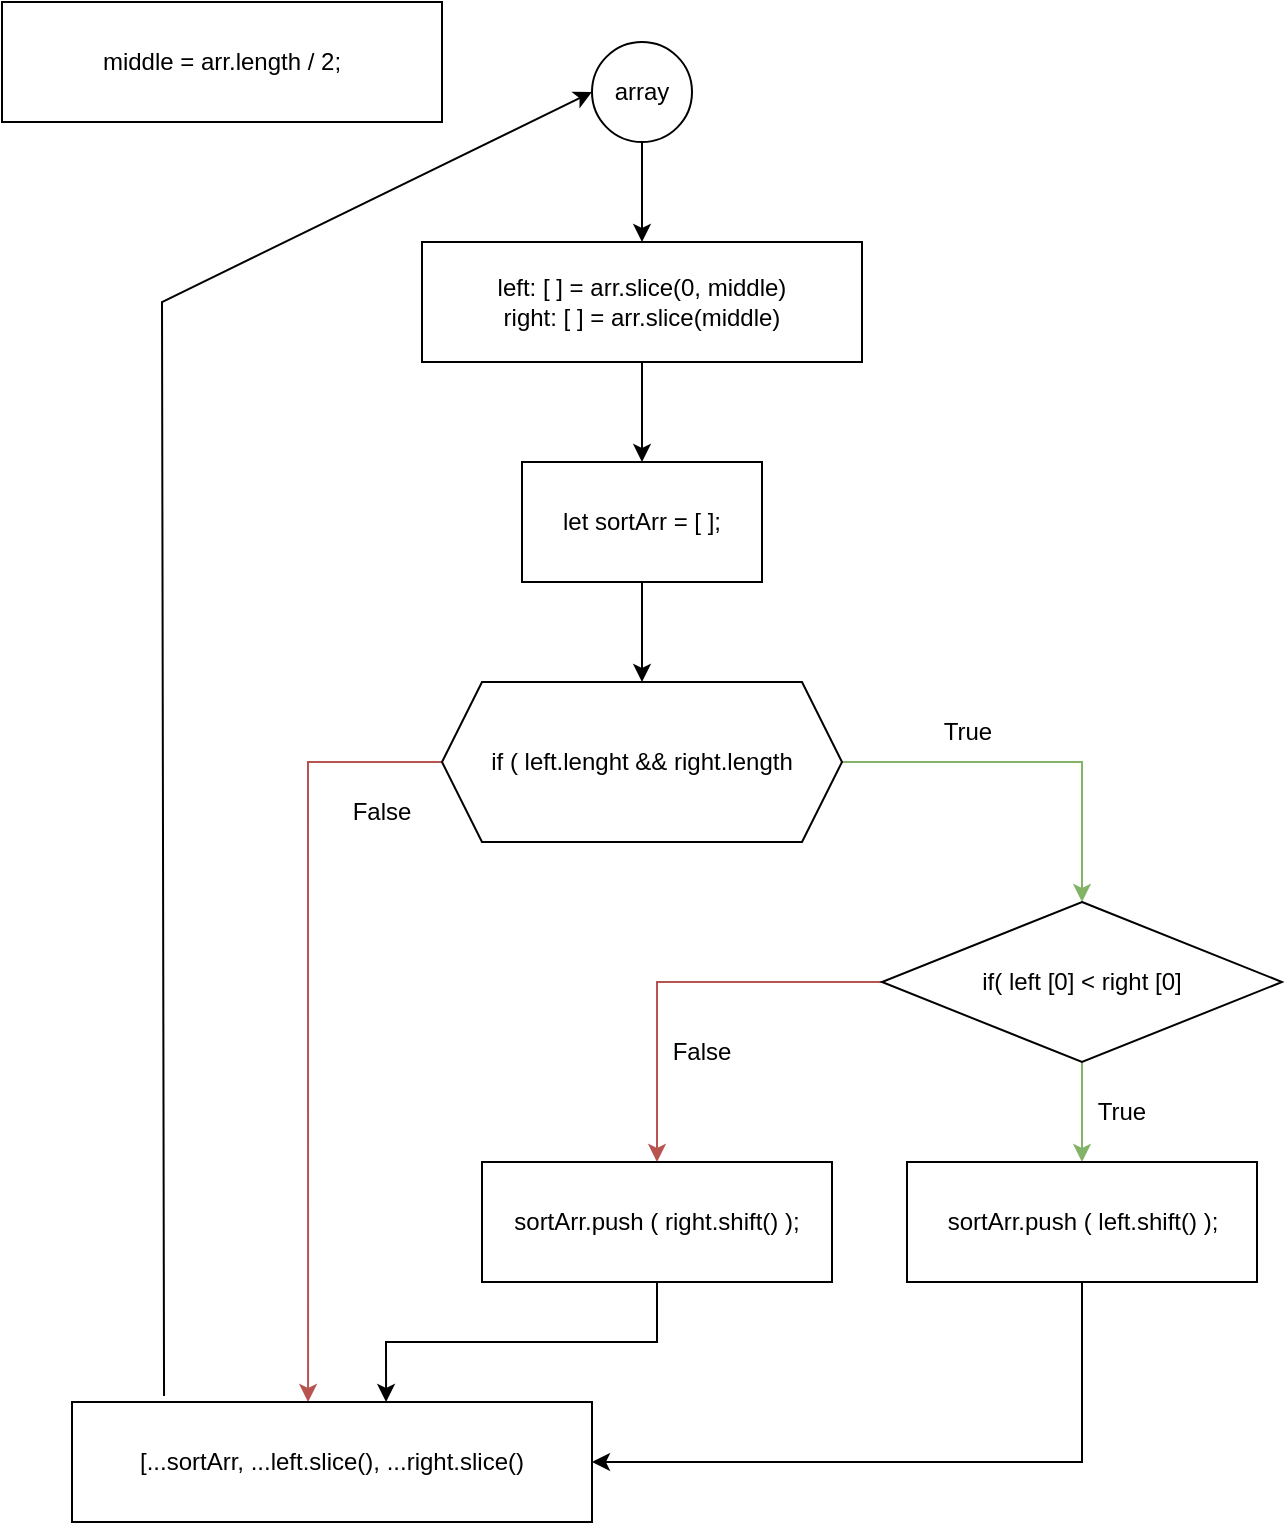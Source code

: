 <mxfile version="20.8.16" type="device"><diagram name="Page-1" id="j8PlONBv0DyaQ2b3srlp"><mxGraphModel dx="1114" dy="600" grid="1" gridSize="10" guides="1" tooltips="1" connect="1" arrows="1" fold="1" page="1" pageScale="1" pageWidth="700" pageHeight="1000" math="0" shadow="0"><root><mxCell id="0"/><mxCell id="1" parent="0"/><mxCell id="ixdfBdf2N9b5FaEj4dhL-3" value="" style="edgeStyle=orthogonalEdgeStyle;rounded=0;orthogonalLoop=1;jettySize=auto;html=1;" edge="1" parent="1" source="ixdfBdf2N9b5FaEj4dhL-1" target="ixdfBdf2N9b5FaEj4dhL-2"><mxGeometry relative="1" as="geometry"/></mxCell><mxCell id="ixdfBdf2N9b5FaEj4dhL-1" value="array" style="ellipse;whiteSpace=wrap;html=1;aspect=fixed;strokeWidth=1;labelBackgroundColor=none;" vertex="1" parent="1"><mxGeometry x="325" y="40" width="50" height="50" as="geometry"/></mxCell><mxCell id="ixdfBdf2N9b5FaEj4dhL-12" value="" style="edgeStyle=orthogonalEdgeStyle;rounded=0;orthogonalLoop=1;jettySize=auto;html=1;" edge="1" parent="1" source="ixdfBdf2N9b5FaEj4dhL-2" target="ixdfBdf2N9b5FaEj4dhL-10"><mxGeometry relative="1" as="geometry"/></mxCell><mxCell id="ixdfBdf2N9b5FaEj4dhL-2" value="left: [ ] = arr.slice(0, middle)&lt;br&gt;right: [ ] = arr.slice(middle)" style="rounded=0;whiteSpace=wrap;html=1;" vertex="1" parent="1"><mxGeometry x="240" y="140" width="220" height="60" as="geometry"/></mxCell><mxCell id="ixdfBdf2N9b5FaEj4dhL-4" value="middle = arr.length / 2;" style="rounded=0;whiteSpace=wrap;html=1;" vertex="1" parent="1"><mxGeometry x="30" y="20" width="220" height="60" as="geometry"/></mxCell><mxCell id="ixdfBdf2N9b5FaEj4dhL-14" style="edgeStyle=orthogonalEdgeStyle;rounded=0;orthogonalLoop=1;jettySize=auto;html=1;fillColor=#d5e8d4;strokeColor=#82b366;" edge="1" parent="1" source="ixdfBdf2N9b5FaEj4dhL-6" target="ixdfBdf2N9b5FaEj4dhL-8"><mxGeometry relative="1" as="geometry"/></mxCell><mxCell id="ixdfBdf2N9b5FaEj4dhL-27" style="edgeStyle=orthogonalEdgeStyle;rounded=0;orthogonalLoop=1;jettySize=auto;html=1;entryX=0.454;entryY=0;entryDx=0;entryDy=0;entryPerimeter=0;fillColor=#f8cecc;strokeColor=#b85450;" edge="1" parent="1" source="ixdfBdf2N9b5FaEj4dhL-6" target="ixdfBdf2N9b5FaEj4dhL-22"><mxGeometry relative="1" as="geometry"><mxPoint x="180" y="710" as="targetPoint"/><Array as="points"><mxPoint x="183" y="400"/></Array></mxGeometry></mxCell><mxCell id="ixdfBdf2N9b5FaEj4dhL-6" value="if ( left.lenght &amp;amp;&amp;amp; right.length" style="shape=hexagon;perimeter=hexagonPerimeter2;whiteSpace=wrap;html=1;fixedSize=1;" vertex="1" parent="1"><mxGeometry x="250" y="360" width="200" height="80" as="geometry"/></mxCell><mxCell id="ixdfBdf2N9b5FaEj4dhL-16" style="edgeStyle=orthogonalEdgeStyle;rounded=0;orthogonalLoop=1;jettySize=auto;html=1;exitX=0.5;exitY=1;exitDx=0;exitDy=0;fillColor=#d5e8d4;strokeColor=#82b366;" edge="1" parent="1" source="ixdfBdf2N9b5FaEj4dhL-8" target="ixdfBdf2N9b5FaEj4dhL-9"><mxGeometry relative="1" as="geometry"/></mxCell><mxCell id="ixdfBdf2N9b5FaEj4dhL-18" style="edgeStyle=orthogonalEdgeStyle;rounded=0;orthogonalLoop=1;jettySize=auto;html=1;entryX=0.5;entryY=0;entryDx=0;entryDy=0;fillColor=#f8cecc;strokeColor=#b85450;" edge="1" parent="1" source="ixdfBdf2N9b5FaEj4dhL-8" target="ixdfBdf2N9b5FaEj4dhL-17"><mxGeometry relative="1" as="geometry"/></mxCell><mxCell id="ixdfBdf2N9b5FaEj4dhL-8" value="if( left [0] &amp;lt; right [0]" style="rhombus;whiteSpace=wrap;html=1;" vertex="1" parent="1"><mxGeometry x="470" y="470" width="200" height="80" as="geometry"/></mxCell><mxCell id="ixdfBdf2N9b5FaEj4dhL-26" value="" style="edgeStyle=orthogonalEdgeStyle;rounded=0;orthogonalLoop=1;jettySize=auto;html=1;entryX=0.604;entryY=0;entryDx=0;entryDy=0;entryPerimeter=0;exitX=0.5;exitY=1;exitDx=0;exitDy=0;" edge="1" parent="1" source="ixdfBdf2N9b5FaEj4dhL-17" target="ixdfBdf2N9b5FaEj4dhL-22"><mxGeometry relative="1" as="geometry"/></mxCell><mxCell id="ixdfBdf2N9b5FaEj4dhL-9" value="sortArr.push ( left.shift() );" style="rounded=0;whiteSpace=wrap;html=1;" vertex="1" parent="1"><mxGeometry x="482.5" y="600" width="175" height="60" as="geometry"/></mxCell><mxCell id="ixdfBdf2N9b5FaEj4dhL-13" value="" style="edgeStyle=orthogonalEdgeStyle;rounded=0;orthogonalLoop=1;jettySize=auto;html=1;" edge="1" parent="1" source="ixdfBdf2N9b5FaEj4dhL-10" target="ixdfBdf2N9b5FaEj4dhL-6"><mxGeometry relative="1" as="geometry"/></mxCell><mxCell id="ixdfBdf2N9b5FaEj4dhL-10" value="let sortArr = [ ];" style="rounded=0;whiteSpace=wrap;html=1;" vertex="1" parent="1"><mxGeometry x="290" y="250" width="120" height="60" as="geometry"/></mxCell><mxCell id="ixdfBdf2N9b5FaEj4dhL-25" value="" style="edgeStyle=orthogonalEdgeStyle;rounded=0;orthogonalLoop=1;jettySize=auto;html=1;exitX=0.5;exitY=1;exitDx=0;exitDy=0;" edge="1" parent="1" source="ixdfBdf2N9b5FaEj4dhL-9" target="ixdfBdf2N9b5FaEj4dhL-22"><mxGeometry relative="1" as="geometry"><Array as="points"><mxPoint x="570" y="750"/></Array></mxGeometry></mxCell><mxCell id="ixdfBdf2N9b5FaEj4dhL-17" value="sortArr.push ( right.shift() );" style="rounded=0;whiteSpace=wrap;html=1;" vertex="1" parent="1"><mxGeometry x="270" y="600" width="175" height="60" as="geometry"/></mxCell><mxCell id="ixdfBdf2N9b5FaEj4dhL-19" value="True" style="text;html=1;strokeColor=none;fillColor=none;align=center;verticalAlign=middle;whiteSpace=wrap;rounded=0;" vertex="1" parent="1"><mxGeometry x="482.5" y="370" width="60" height="30" as="geometry"/></mxCell><mxCell id="ixdfBdf2N9b5FaEj4dhL-20" value="True" style="text;html=1;strokeColor=none;fillColor=none;align=center;verticalAlign=middle;whiteSpace=wrap;rounded=0;" vertex="1" parent="1"><mxGeometry x="560" y="560" width="60" height="30" as="geometry"/></mxCell><mxCell id="ixdfBdf2N9b5FaEj4dhL-21" value="False" style="text;html=1;strokeColor=none;fillColor=none;align=center;verticalAlign=middle;whiteSpace=wrap;rounded=0;" vertex="1" parent="1"><mxGeometry x="350" y="530" width="60" height="30" as="geometry"/></mxCell><mxCell id="ixdfBdf2N9b5FaEj4dhL-22" value="[...sortArr, ...left.slice(), ...right.slice()" style="rounded=0;whiteSpace=wrap;html=1;" vertex="1" parent="1"><mxGeometry x="65" y="720" width="260" height="60" as="geometry"/></mxCell><mxCell id="ixdfBdf2N9b5FaEj4dhL-28" value="False" style="text;html=1;strokeColor=none;fillColor=none;align=center;verticalAlign=middle;whiteSpace=wrap;rounded=0;" vertex="1" parent="1"><mxGeometry x="190" y="410" width="60" height="30" as="geometry"/></mxCell><mxCell id="ixdfBdf2N9b5FaEj4dhL-29" value="" style="endArrow=classic;html=1;rounded=0;exitX=0.177;exitY=-0.05;exitDx=0;exitDy=0;exitPerimeter=0;entryX=0;entryY=0.5;entryDx=0;entryDy=0;" edge="1" parent="1" source="ixdfBdf2N9b5FaEj4dhL-22" target="ixdfBdf2N9b5FaEj4dhL-1"><mxGeometry width="50" height="50" relative="1" as="geometry"><mxPoint x="10" y="560" as="sourcePoint"/><mxPoint x="130" y="290" as="targetPoint"/><Array as="points"><mxPoint x="110" y="170"/></Array></mxGeometry></mxCell></root></mxGraphModel></diagram></mxfile>
